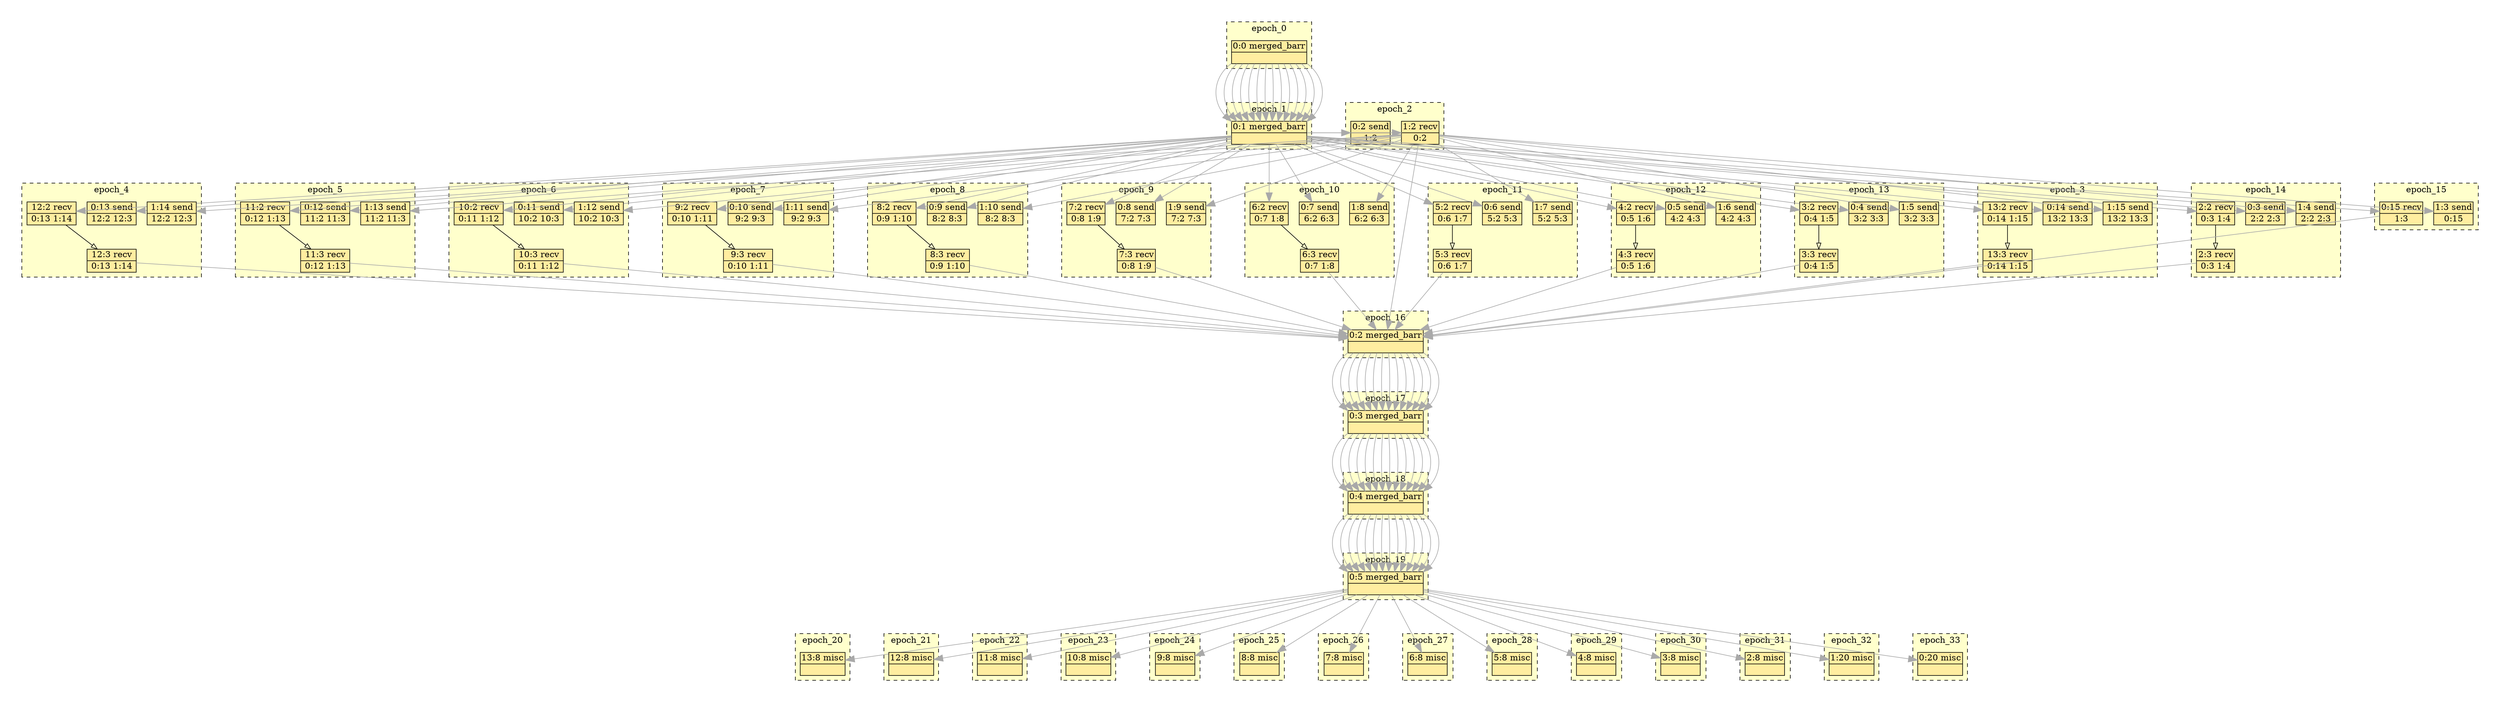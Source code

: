 digraph{node[shape=none margin=0 style=filled colorscheme=ylorrd9 fillcolor=2];compound=true;splines=line;subgraph clusterdummy0_0{style=invis;subgraph clusterdummy0_1{style=invis;subgraph clusterdummy0_2{style=invis;subgraph cluster0{style=dashed;colorscheme=ylorrd9;bgcolor=1;edge[arrowhead=empty];label=epoch_0;150[label=<<table border="0" cellborder="0" cellspacing="0"><tr><td>0:0 merged_barr</td></tr><hr/><tr><td> </td></tr></table>>];}}}}subgraph clusterdummy1_0{style=invis;subgraph clusterdummy1_1{style=invis;subgraph clusterdummy1_2{style=invis;subgraph cluster1{style=dashed;colorscheme=ylorrd9;bgcolor=1;edge[arrowhead=empty];label=epoch_1;151[label=<<table border="0" cellborder="0" cellspacing="0"><tr><td>0:1 merged_barr</td></tr><hr/><tr><td> </td></tr></table>>];}}}}subgraph clusterdummy2_0{style=invis;subgraph clusterdummy2_1{style=invis;subgraph clusterdummy2_2{style=invis;subgraph cluster2{style=dashed;colorscheme=ylorrd9;bgcolor=1;edge[arrowhead=empty];label=epoch_2;2[label=<<table border="0" cellborder="0" cellspacing="0"><tr><td>0:2 send</td></tr><hr/><tr><td> 1:2 </td></tr></table>>];23[label=<<table border="0" cellborder="0" cellspacing="0"><tr><td>1:2 recv</td></tr><hr/><tr><td> 0:2 </td></tr></table>>];}}}}subgraph clusterdummy3_0{style=invis;subgraph clusterdummy3_1{style=invis;subgraph clusterdummy3_2{style=invis;subgraph cluster3{style=dashed;colorscheme=ylorrd9;bgcolor=1;edge[arrowhead=empty];label=epoch_3;14[label=<<table border="0" cellborder="0" cellspacing="0"><tr><td>0:14 send</td></tr><hr/><tr><td> 13:2 13:3 </td></tr></table>>];36[label=<<table border="0" cellborder="0" cellspacing="0"><tr><td>1:15 send</td></tr><hr/><tr><td> 13:2 13:3 </td></tr></table>>];143[label=<<table border="0" cellborder="0" cellspacing="0"><tr><td>13:2 recv</td></tr><hr/><tr><td> 0:14 1:15 </td></tr></table>>];144[label=<<table border="0" cellborder="0" cellspacing="0"><tr><td>13:3 recv</td></tr><hr/><tr><td> 0:14 1:15 </td></tr></table>>];143->144;}}}}subgraph clusterdummy4_0{style=invis;subgraph clusterdummy4_1{style=invis;subgraph clusterdummy4_2{style=invis;subgraph cluster4{style=dashed;colorscheme=ylorrd9;bgcolor=1;edge[arrowhead=empty];label=epoch_4;13[label=<<table border="0" cellborder="0" cellspacing="0"><tr><td>0:13 send</td></tr><hr/><tr><td> 12:2 12:3 </td></tr></table>>];35[label=<<table border="0" cellborder="0" cellspacing="0"><tr><td>1:14 send</td></tr><hr/><tr><td> 12:2 12:3 </td></tr></table>>];134[label=<<table border="0" cellborder="0" cellspacing="0"><tr><td>12:2 recv</td></tr><hr/><tr><td> 0:13 1:14 </td></tr></table>>];135[label=<<table border="0" cellborder="0" cellspacing="0"><tr><td>12:3 recv</td></tr><hr/><tr><td> 0:13 1:14 </td></tr></table>>];134->135;}}}}subgraph clusterdummy5_0{style=invis;subgraph clusterdummy5_1{style=invis;subgraph clusterdummy5_2{style=invis;subgraph cluster5{style=dashed;colorscheme=ylorrd9;bgcolor=1;edge[arrowhead=empty];label=epoch_5;12[label=<<table border="0" cellborder="0" cellspacing="0"><tr><td>0:12 send</td></tr><hr/><tr><td> 11:2 11:3 </td></tr></table>>];34[label=<<table border="0" cellborder="0" cellspacing="0"><tr><td>1:13 send</td></tr><hr/><tr><td> 11:2 11:3 </td></tr></table>>];125[label=<<table border="0" cellborder="0" cellspacing="0"><tr><td>11:2 recv</td></tr><hr/><tr><td> 0:12 1:13 </td></tr></table>>];126[label=<<table border="0" cellborder="0" cellspacing="0"><tr><td>11:3 recv</td></tr><hr/><tr><td> 0:12 1:13 </td></tr></table>>];125->126;}}}}subgraph clusterdummy6_0{style=invis;subgraph clusterdummy6_1{style=invis;subgraph clusterdummy6_2{style=invis;subgraph cluster6{style=dashed;colorscheme=ylorrd9;bgcolor=1;edge[arrowhead=empty];label=epoch_6;11[label=<<table border="0" cellborder="0" cellspacing="0"><tr><td>0:11 send</td></tr><hr/><tr><td> 10:2 10:3 </td></tr></table>>];33[label=<<table border="0" cellborder="0" cellspacing="0"><tr><td>1:12 send</td></tr><hr/><tr><td> 10:2 10:3 </td></tr></table>>];116[label=<<table border="0" cellborder="0" cellspacing="0"><tr><td>10:2 recv</td></tr><hr/><tr><td> 0:11 1:12 </td></tr></table>>];117[label=<<table border="0" cellborder="0" cellspacing="0"><tr><td>10:3 recv</td></tr><hr/><tr><td> 0:11 1:12 </td></tr></table>>];116->117;}}}}subgraph clusterdummy7_0{style=invis;subgraph clusterdummy7_1{style=invis;subgraph clusterdummy7_2{style=invis;subgraph cluster7{style=dashed;colorscheme=ylorrd9;bgcolor=1;edge[arrowhead=empty];label=epoch_7;10[label=<<table border="0" cellborder="0" cellspacing="0"><tr><td>0:10 send</td></tr><hr/><tr><td> 9:2 9:3 </td></tr></table>>];32[label=<<table border="0" cellborder="0" cellspacing="0"><tr><td>1:11 send</td></tr><hr/><tr><td> 9:2 9:3 </td></tr></table>>];107[label=<<table border="0" cellborder="0" cellspacing="0"><tr><td>9:2 recv</td></tr><hr/><tr><td> 0:10 1:11 </td></tr></table>>];108[label=<<table border="0" cellborder="0" cellspacing="0"><tr><td>9:3 recv</td></tr><hr/><tr><td> 0:10 1:11 </td></tr></table>>];107->108;}}}}subgraph clusterdummy8_0{style=invis;subgraph clusterdummy8_1{style=invis;subgraph clusterdummy8_2{style=invis;subgraph cluster8{style=dashed;colorscheme=ylorrd9;bgcolor=1;edge[arrowhead=empty];label=epoch_8;9[label=<<table border="0" cellborder="0" cellspacing="0"><tr><td>0:9 send</td></tr><hr/><tr><td> 8:2 8:3 </td></tr></table>>];31[label=<<table border="0" cellborder="0" cellspacing="0"><tr><td>1:10 send</td></tr><hr/><tr><td> 8:2 8:3 </td></tr></table>>];98[label=<<table border="0" cellborder="0" cellspacing="0"><tr><td>8:2 recv</td></tr><hr/><tr><td> 0:9 1:10 </td></tr></table>>];99[label=<<table border="0" cellborder="0" cellspacing="0"><tr><td>8:3 recv</td></tr><hr/><tr><td> 0:9 1:10 </td></tr></table>>];98->99;}}}}subgraph clusterdummy9_0{style=invis;subgraph clusterdummy9_1{style=invis;subgraph clusterdummy9_2{style=invis;subgraph cluster9{style=dashed;colorscheme=ylorrd9;bgcolor=1;edge[arrowhead=empty];label=epoch_9;8[label=<<table border="0" cellborder="0" cellspacing="0"><tr><td>0:8 send</td></tr><hr/><tr><td> 7:2 7:3 </td></tr></table>>];30[label=<<table border="0" cellborder="0" cellspacing="0"><tr><td>1:9 send</td></tr><hr/><tr><td> 7:2 7:3 </td></tr></table>>];89[label=<<table border="0" cellborder="0" cellspacing="0"><tr><td>7:2 recv</td></tr><hr/><tr><td> 0:8 1:9 </td></tr></table>>];90[label=<<table border="0" cellborder="0" cellspacing="0"><tr><td>7:3 recv</td></tr><hr/><tr><td> 0:8 1:9 </td></tr></table>>];89->90;}}}}subgraph clusterdummy10_0{style=invis;subgraph clusterdummy10_1{style=invis;subgraph clusterdummy10_2{style=invis;subgraph cluster10{style=dashed;colorscheme=ylorrd9;bgcolor=1;edge[arrowhead=empty];label=epoch_10;7[label=<<table border="0" cellborder="0" cellspacing="0"><tr><td>0:7 send</td></tr><hr/><tr><td> 6:2 6:3 </td></tr></table>>];29[label=<<table border="0" cellborder="0" cellspacing="0"><tr><td>1:8 send</td></tr><hr/><tr><td> 6:2 6:3 </td></tr></table>>];80[label=<<table border="0" cellborder="0" cellspacing="0"><tr><td>6:2 recv</td></tr><hr/><tr><td> 0:7 1:8 </td></tr></table>>];81[label=<<table border="0" cellborder="0" cellspacing="0"><tr><td>6:3 recv</td></tr><hr/><tr><td> 0:7 1:8 </td></tr></table>>];80->81;}}}}subgraph clusterdummy11_0{style=invis;subgraph clusterdummy11_1{style=invis;subgraph clusterdummy11_2{style=invis;subgraph cluster11{style=dashed;colorscheme=ylorrd9;bgcolor=1;edge[arrowhead=empty];label=epoch_11;6[label=<<table border="0" cellborder="0" cellspacing="0"><tr><td>0:6 send</td></tr><hr/><tr><td> 5:2 5:3 </td></tr></table>>];28[label=<<table border="0" cellborder="0" cellspacing="0"><tr><td>1:7 send</td></tr><hr/><tr><td> 5:2 5:3 </td></tr></table>>];71[label=<<table border="0" cellborder="0" cellspacing="0"><tr><td>5:2 recv</td></tr><hr/><tr><td> 0:6 1:7 </td></tr></table>>];72[label=<<table border="0" cellborder="0" cellspacing="0"><tr><td>5:3 recv</td></tr><hr/><tr><td> 0:6 1:7 </td></tr></table>>];71->72;}}}}subgraph clusterdummy12_0{style=invis;subgraph clusterdummy12_1{style=invis;subgraph clusterdummy12_2{style=invis;subgraph cluster12{style=dashed;colorscheme=ylorrd9;bgcolor=1;edge[arrowhead=empty];label=epoch_12;5[label=<<table border="0" cellborder="0" cellspacing="0"><tr><td>0:5 send</td></tr><hr/><tr><td> 4:2 4:3 </td></tr></table>>];27[label=<<table border="0" cellborder="0" cellspacing="0"><tr><td>1:6 send</td></tr><hr/><tr><td> 4:2 4:3 </td></tr></table>>];62[label=<<table border="0" cellborder="0" cellspacing="0"><tr><td>4:2 recv</td></tr><hr/><tr><td> 0:5 1:6 </td></tr></table>>];63[label=<<table border="0" cellborder="0" cellspacing="0"><tr><td>4:3 recv</td></tr><hr/><tr><td> 0:5 1:6 </td></tr></table>>];62->63;}}}}subgraph clusterdummy13_0{style=invis;subgraph clusterdummy13_1{style=invis;subgraph clusterdummy13_2{style=invis;subgraph cluster13{style=dashed;colorscheme=ylorrd9;bgcolor=1;edge[arrowhead=empty];label=epoch_13;4[label=<<table border="0" cellborder="0" cellspacing="0"><tr><td>0:4 send</td></tr><hr/><tr><td> 3:2 3:3 </td></tr></table>>];26[label=<<table border="0" cellborder="0" cellspacing="0"><tr><td>1:5 send</td></tr><hr/><tr><td> 3:2 3:3 </td></tr></table>>];53[label=<<table border="0" cellborder="0" cellspacing="0"><tr><td>3:2 recv</td></tr><hr/><tr><td> 0:4 1:5 </td></tr></table>>];54[label=<<table border="0" cellborder="0" cellspacing="0"><tr><td>3:3 recv</td></tr><hr/><tr><td> 0:4 1:5 </td></tr></table>>];53->54;}}}}subgraph clusterdummy14_0{style=invis;subgraph clusterdummy14_1{style=invis;subgraph clusterdummy14_2{style=invis;subgraph cluster14{style=dashed;colorscheme=ylorrd9;bgcolor=1;edge[arrowhead=empty];label=epoch_14;3[label=<<table border="0" cellborder="0" cellspacing="0"><tr><td>0:3 send</td></tr><hr/><tr><td> 2:2 2:3 </td></tr></table>>];25[label=<<table border="0" cellborder="0" cellspacing="0"><tr><td>1:4 send</td></tr><hr/><tr><td> 2:2 2:3 </td></tr></table>>];44[label=<<table border="0" cellborder="0" cellspacing="0"><tr><td>2:2 recv</td></tr><hr/><tr><td> 0:3 1:4 </td></tr></table>>];45[label=<<table border="0" cellborder="0" cellspacing="0"><tr><td>2:3 recv</td></tr><hr/><tr><td> 0:3 1:4 </td></tr></table>>];44->45;}}}}subgraph clusterdummy15_0{style=invis;subgraph clusterdummy15_1{style=invis;subgraph clusterdummy15_2{style=invis;subgraph cluster15{style=dashed;colorscheme=ylorrd9;bgcolor=1;edge[arrowhead=empty];label=epoch_15;15[label=<<table border="0" cellborder="0" cellspacing="0"><tr><td>0:15 recv</td></tr><hr/><tr><td> 1:3 </td></tr></table>>];24[label=<<table border="0" cellborder="0" cellspacing="0"><tr><td>1:3 send</td></tr><hr/><tr><td> 0:15 </td></tr></table>>];}}}}subgraph clusterdummy16_0{style=invis;subgraph clusterdummy16_1{style=invis;subgraph clusterdummy16_2{style=invis;subgraph cluster16{style=dashed;colorscheme=ylorrd9;bgcolor=1;edge[arrowhead=empty];label=epoch_16;152[label=<<table border="0" cellborder="0" cellspacing="0"><tr><td>0:2 merged_barr</td></tr><hr/><tr><td> </td></tr></table>>];}}}}subgraph clusterdummy17_0{style=invis;subgraph clusterdummy17_1{style=invis;subgraph clusterdummy17_2{style=invis;subgraph cluster17{style=dashed;colorscheme=ylorrd9;bgcolor=1;edge[arrowhead=empty];label=epoch_17;153[label=<<table border="0" cellborder="0" cellspacing="0"><tr><td>0:3 merged_barr</td></tr><hr/><tr><td> </td></tr></table>>];}}}}subgraph clusterdummy18_0{style=invis;subgraph clusterdummy18_1{style=invis;subgraph clusterdummy18_2{style=invis;subgraph cluster18{style=dashed;colorscheme=ylorrd9;bgcolor=1;edge[arrowhead=empty];label=epoch_18;154[label=<<table border="0" cellborder="0" cellspacing="0"><tr><td>0:4 merged_barr</td></tr><hr/><tr><td> </td></tr></table>>];}}}}subgraph clusterdummy19_0{style=invis;subgraph clusterdummy19_1{style=invis;subgraph clusterdummy19_2{style=invis;subgraph cluster19{style=dashed;colorscheme=ylorrd9;bgcolor=1;edge[arrowhead=empty];label=epoch_19;155[label=<<table border="0" cellborder="0" cellspacing="0"><tr><td>0:5 merged_barr</td></tr><hr/><tr><td> </td></tr></table>>];}}}}subgraph clusterdummy20_0{style=invis;subgraph clusterdummy20_1{style=invis;subgraph clusterdummy20_2{style=invis;subgraph cluster20{style=dashed;colorscheme=ylorrd9;bgcolor=1;edge[arrowhead=empty];label=epoch_20;149[label=<<table border="0" cellborder="0" cellspacing="0"><tr><td>13:8 misc</td></tr><hr/><tr><td> </td></tr></table>>];}}}}subgraph clusterdummy21_0{style=invis;subgraph clusterdummy21_1{style=invis;subgraph clusterdummy21_2{style=invis;subgraph cluster21{style=dashed;colorscheme=ylorrd9;bgcolor=1;edge[arrowhead=empty];label=epoch_21;140[label=<<table border="0" cellborder="0" cellspacing="0"><tr><td>12:8 misc</td></tr><hr/><tr><td> </td></tr></table>>];}}}}subgraph clusterdummy22_0{style=invis;subgraph clusterdummy22_1{style=invis;subgraph clusterdummy22_2{style=invis;subgraph cluster22{style=dashed;colorscheme=ylorrd9;bgcolor=1;edge[arrowhead=empty];label=epoch_22;131[label=<<table border="0" cellborder="0" cellspacing="0"><tr><td>11:8 misc</td></tr><hr/><tr><td> </td></tr></table>>];}}}}subgraph clusterdummy23_0{style=invis;subgraph clusterdummy23_1{style=invis;subgraph clusterdummy23_2{style=invis;subgraph cluster23{style=dashed;colorscheme=ylorrd9;bgcolor=1;edge[arrowhead=empty];label=epoch_23;122[label=<<table border="0" cellborder="0" cellspacing="0"><tr><td>10:8 misc</td></tr><hr/><tr><td> </td></tr></table>>];}}}}subgraph clusterdummy24_0{style=invis;subgraph clusterdummy24_1{style=invis;subgraph clusterdummy24_2{style=invis;subgraph cluster24{style=dashed;colorscheme=ylorrd9;bgcolor=1;edge[arrowhead=empty];label=epoch_24;113[label=<<table border="0" cellborder="0" cellspacing="0"><tr><td>9:8 misc</td></tr><hr/><tr><td> </td></tr></table>>];}}}}subgraph clusterdummy25_0{style=invis;subgraph clusterdummy25_1{style=invis;subgraph clusterdummy25_2{style=invis;subgraph cluster25{style=dashed;colorscheme=ylorrd9;bgcolor=1;edge[arrowhead=empty];label=epoch_25;104[label=<<table border="0" cellborder="0" cellspacing="0"><tr><td>8:8 misc</td></tr><hr/><tr><td> </td></tr></table>>];}}}}subgraph clusterdummy26_0{style=invis;subgraph clusterdummy26_1{style=invis;subgraph clusterdummy26_2{style=invis;subgraph cluster26{style=dashed;colorscheme=ylorrd9;bgcolor=1;edge[arrowhead=empty];label=epoch_26;95[label=<<table border="0" cellborder="0" cellspacing="0"><tr><td>7:8 misc</td></tr><hr/><tr><td> </td></tr></table>>];}}}}subgraph clusterdummy27_0{style=invis;subgraph clusterdummy27_1{style=invis;subgraph clusterdummy27_2{style=invis;subgraph cluster27{style=dashed;colorscheme=ylorrd9;bgcolor=1;edge[arrowhead=empty];label=epoch_27;86[label=<<table border="0" cellborder="0" cellspacing="0"><tr><td>6:8 misc</td></tr><hr/><tr><td> </td></tr></table>>];}}}}subgraph clusterdummy28_0{style=invis;subgraph clusterdummy28_1{style=invis;subgraph clusterdummy28_2{style=invis;subgraph cluster28{style=dashed;colorscheme=ylorrd9;bgcolor=1;edge[arrowhead=empty];label=epoch_28;77[label=<<table border="0" cellborder="0" cellspacing="0"><tr><td>5:8 misc</td></tr><hr/><tr><td> </td></tr></table>>];}}}}subgraph clusterdummy29_0{style=invis;subgraph clusterdummy29_1{style=invis;subgraph clusterdummy29_2{style=invis;subgraph cluster29{style=dashed;colorscheme=ylorrd9;bgcolor=1;edge[arrowhead=empty];label=epoch_29;68[label=<<table border="0" cellborder="0" cellspacing="0"><tr><td>4:8 misc</td></tr><hr/><tr><td> </td></tr></table>>];}}}}subgraph clusterdummy30_0{style=invis;subgraph clusterdummy30_1{style=invis;subgraph clusterdummy30_2{style=invis;subgraph cluster30{style=dashed;colorscheme=ylorrd9;bgcolor=1;edge[arrowhead=empty];label=epoch_30;59[label=<<table border="0" cellborder="0" cellspacing="0"><tr><td>3:8 misc</td></tr><hr/><tr><td> </td></tr></table>>];}}}}subgraph clusterdummy31_0{style=invis;subgraph clusterdummy31_1{style=invis;subgraph clusterdummy31_2{style=invis;subgraph cluster31{style=dashed;colorscheme=ylorrd9;bgcolor=1;edge[arrowhead=empty];label=epoch_31;50[label=<<table border="0" cellborder="0" cellspacing="0"><tr><td>2:8 misc</td></tr><hr/><tr><td> </td></tr></table>>];}}}}subgraph clusterdummy32_0{style=invis;subgraph clusterdummy32_1{style=invis;subgraph clusterdummy32_2{style=invis;subgraph cluster32{style=dashed;colorscheme=ylorrd9;bgcolor=1;edge[arrowhead=empty];label=epoch_32;41[label=<<table border="0" cellborder="0" cellspacing="0"><tr><td>1:20 misc</td></tr><hr/><tr><td> </td></tr></table>>];}}}}subgraph clusterdummy33_0{style=invis;subgraph clusterdummy33_1{style=invis;subgraph clusterdummy33_2{style=invis;subgraph cluster33{style=dashed;colorscheme=ylorrd9;bgcolor=1;edge[arrowhead=empty];label=epoch_33;20[label=<<table border="0" cellborder="0" cellspacing="0"><tr><td>0:20 misc</td></tr><hr/><tr><td> </td></tr></table>>];}}}}subgraph clusterdummy34_0{style=invis;subgraph clusterdummy34_1{style=invis;subgraph clusterdummy34_2{style=invis;subgraph cluster34{style=dashed;colorscheme=ylorrd9;bgcolor=1;edge[arrowhead=empty];label=epoch_34;}}}}subgraph{edge[color=darkgray arrowsize=1.5];151->2;151->3;151->4;151->5;151->6;151->7;151->8;151->9;151->10;151->11;151->12;151->13;151->14;151->15;155->20;151->23;23->24;23->25;23->26;23->27;23->28;23->29;23->30;23->31;23->32;23->33;23->34;23->35;23->36;155->41;151->44;155->50;151->53;155->59;151->62;155->68;151->71;155->77;151->80;155->86;151->89;155->95;151->98;155->104;151->107;155->113;151->116;155->122;151->125;155->131;151->134;155->140;151->143;155->149;150->151;150->151;150->151;150->151;150->151;150->151;150->151;150->151;150->151;150->151;150->151;150->151;150->151;150->151;15->152;23->152;45->152;54->152;63->152;72->152;81->152;90->152;99->152;108->152;117->152;126->152;135->152;144->152;152->153;152->153;152->153;152->153;152->153;152->153;152->153;152->153;152->153;152->153;152->153;152->153;152->153;152->153;153->154;153->154;153->154;153->154;153->154;153->154;153->154;153->154;153->154;153->154;153->154;153->154;153->154;153->154;154->155;154->155;154->155;154->155;154->155;154->155;154->155;154->155;154->155;154->155;154->155;154->155;154->155;154->155;}}